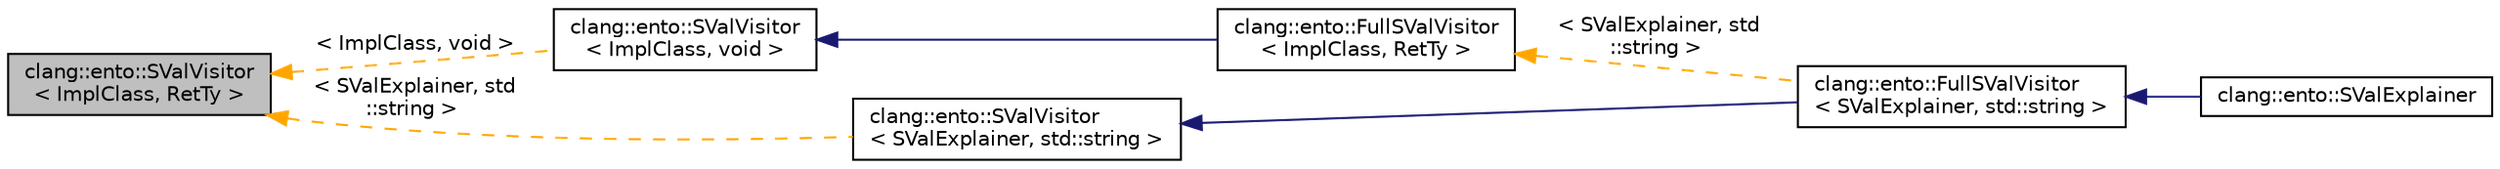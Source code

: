 digraph "clang::ento::SValVisitor&lt; ImplClass, RetTy &gt;"
{
 // LATEX_PDF_SIZE
  bgcolor="transparent";
  edge [fontname="Helvetica",fontsize="10",labelfontname="Helvetica",labelfontsize="10"];
  node [fontname="Helvetica",fontsize="10",shape=record];
  rankdir="LR";
  Node1 [label="clang::ento::SValVisitor\l\< ImplClass, RetTy \>",height=0.2,width=0.4,color="black", fillcolor="grey75", style="filled", fontcolor="black",tooltip="SValVisitor - this class implements a simple visitor for SVal subclasses."];
  Node1 -> Node2 [dir="back",color="orange",fontsize="10",style="dashed",label=" \< ImplClass, void \>" ,fontname="Helvetica"];
  Node2 [label="clang::ento::SValVisitor\l\< ImplClass, void \>",height=0.2,width=0.4,color="black",URL="$classclang_1_1ento_1_1SValVisitor.html",tooltip=" "];
  Node2 -> Node3 [dir="back",color="midnightblue",fontsize="10",style="solid",fontname="Helvetica"];
  Node3 [label="clang::ento::FullSValVisitor\l\< ImplClass, RetTy \>",height=0.2,width=0.4,color="black",URL="$classclang_1_1ento_1_1FullSValVisitor.html",tooltip="FullSValVisitor - a convenient mixed visitor for all three: SVal, SymExpr and MemRegion subclasses."];
  Node3 -> Node4 [dir="back",color="orange",fontsize="10",style="dashed",label=" \< SValExplainer, std\l::string \>" ,fontname="Helvetica"];
  Node4 [label="clang::ento::FullSValVisitor\l\< SValExplainer, std::string \>",height=0.2,width=0.4,color="black",URL="$classclang_1_1ento_1_1FullSValVisitor.html",tooltip=" "];
  Node4 -> Node5 [dir="back",color="midnightblue",fontsize="10",style="solid",fontname="Helvetica"];
  Node5 [label="clang::ento::SValExplainer",height=0.2,width=0.4,color="black",URL="$classclang_1_1ento_1_1SValExplainer.html",tooltip=" "];
  Node1 -> Node6 [dir="back",color="orange",fontsize="10",style="dashed",label=" \< SValExplainer, std\l::string \>" ,fontname="Helvetica"];
  Node6 [label="clang::ento::SValVisitor\l\< SValExplainer, std::string \>",height=0.2,width=0.4,color="black",URL="$classclang_1_1ento_1_1SValVisitor.html",tooltip=" "];
  Node6 -> Node4 [dir="back",color="midnightblue",fontsize="10",style="solid",fontname="Helvetica"];
}

